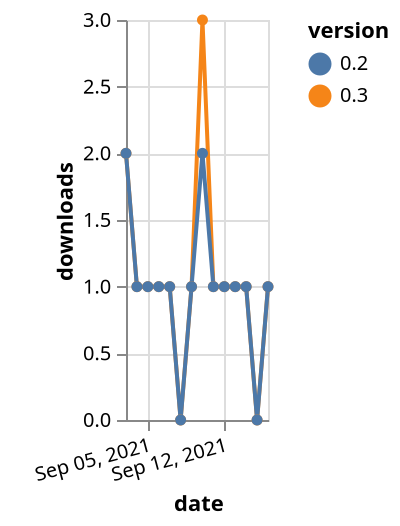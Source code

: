 {"$schema": "https://vega.github.io/schema/vega-lite/v5.json", "description": "A simple bar chart with embedded data.", "data": {"values": [{"date": "2021-09-03", "total": 40, "delta": 2, "version": "0.3"}, {"date": "2021-09-04", "total": 41, "delta": 1, "version": "0.3"}, {"date": "2021-09-05", "total": 42, "delta": 1, "version": "0.3"}, {"date": "2021-09-06", "total": 43, "delta": 1, "version": "0.3"}, {"date": "2021-09-07", "total": 44, "delta": 1, "version": "0.3"}, {"date": "2021-09-08", "total": 44, "delta": 0, "version": "0.3"}, {"date": "2021-09-09", "total": 45, "delta": 1, "version": "0.3"}, {"date": "2021-09-10", "total": 48, "delta": 3, "version": "0.3"}, {"date": "2021-09-11", "total": 49, "delta": 1, "version": "0.3"}, {"date": "2021-09-12", "total": 50, "delta": 1, "version": "0.3"}, {"date": "2021-09-13", "total": 51, "delta": 1, "version": "0.3"}, {"date": "2021-09-14", "total": 52, "delta": 1, "version": "0.3"}, {"date": "2021-09-15", "total": 52, "delta": 0, "version": "0.3"}, {"date": "2021-09-16", "total": 53, "delta": 1, "version": "0.3"}, {"date": "2021-09-03", "total": 52, "delta": 2, "version": "0.2"}, {"date": "2021-09-04", "total": 53, "delta": 1, "version": "0.2"}, {"date": "2021-09-05", "total": 54, "delta": 1, "version": "0.2"}, {"date": "2021-09-06", "total": 55, "delta": 1, "version": "0.2"}, {"date": "2021-09-07", "total": 56, "delta": 1, "version": "0.2"}, {"date": "2021-09-08", "total": 56, "delta": 0, "version": "0.2"}, {"date": "2021-09-09", "total": 57, "delta": 1, "version": "0.2"}, {"date": "2021-09-10", "total": 59, "delta": 2, "version": "0.2"}, {"date": "2021-09-11", "total": 60, "delta": 1, "version": "0.2"}, {"date": "2021-09-12", "total": 61, "delta": 1, "version": "0.2"}, {"date": "2021-09-13", "total": 62, "delta": 1, "version": "0.2"}, {"date": "2021-09-14", "total": 63, "delta": 1, "version": "0.2"}, {"date": "2021-09-15", "total": 63, "delta": 0, "version": "0.2"}, {"date": "2021-09-16", "total": 64, "delta": 1, "version": "0.2"}]}, "width": "container", "mark": {"type": "line", "point": {"filled": true}}, "encoding": {"x": {"field": "date", "type": "temporal", "timeUnit": "yearmonthdate", "title": "date", "axis": {"labelAngle": -15}}, "y": {"field": "delta", "type": "quantitative", "title": "downloads"}, "color": {"field": "version", "type": "nominal"}, "tooltip": {"field": "delta"}}}